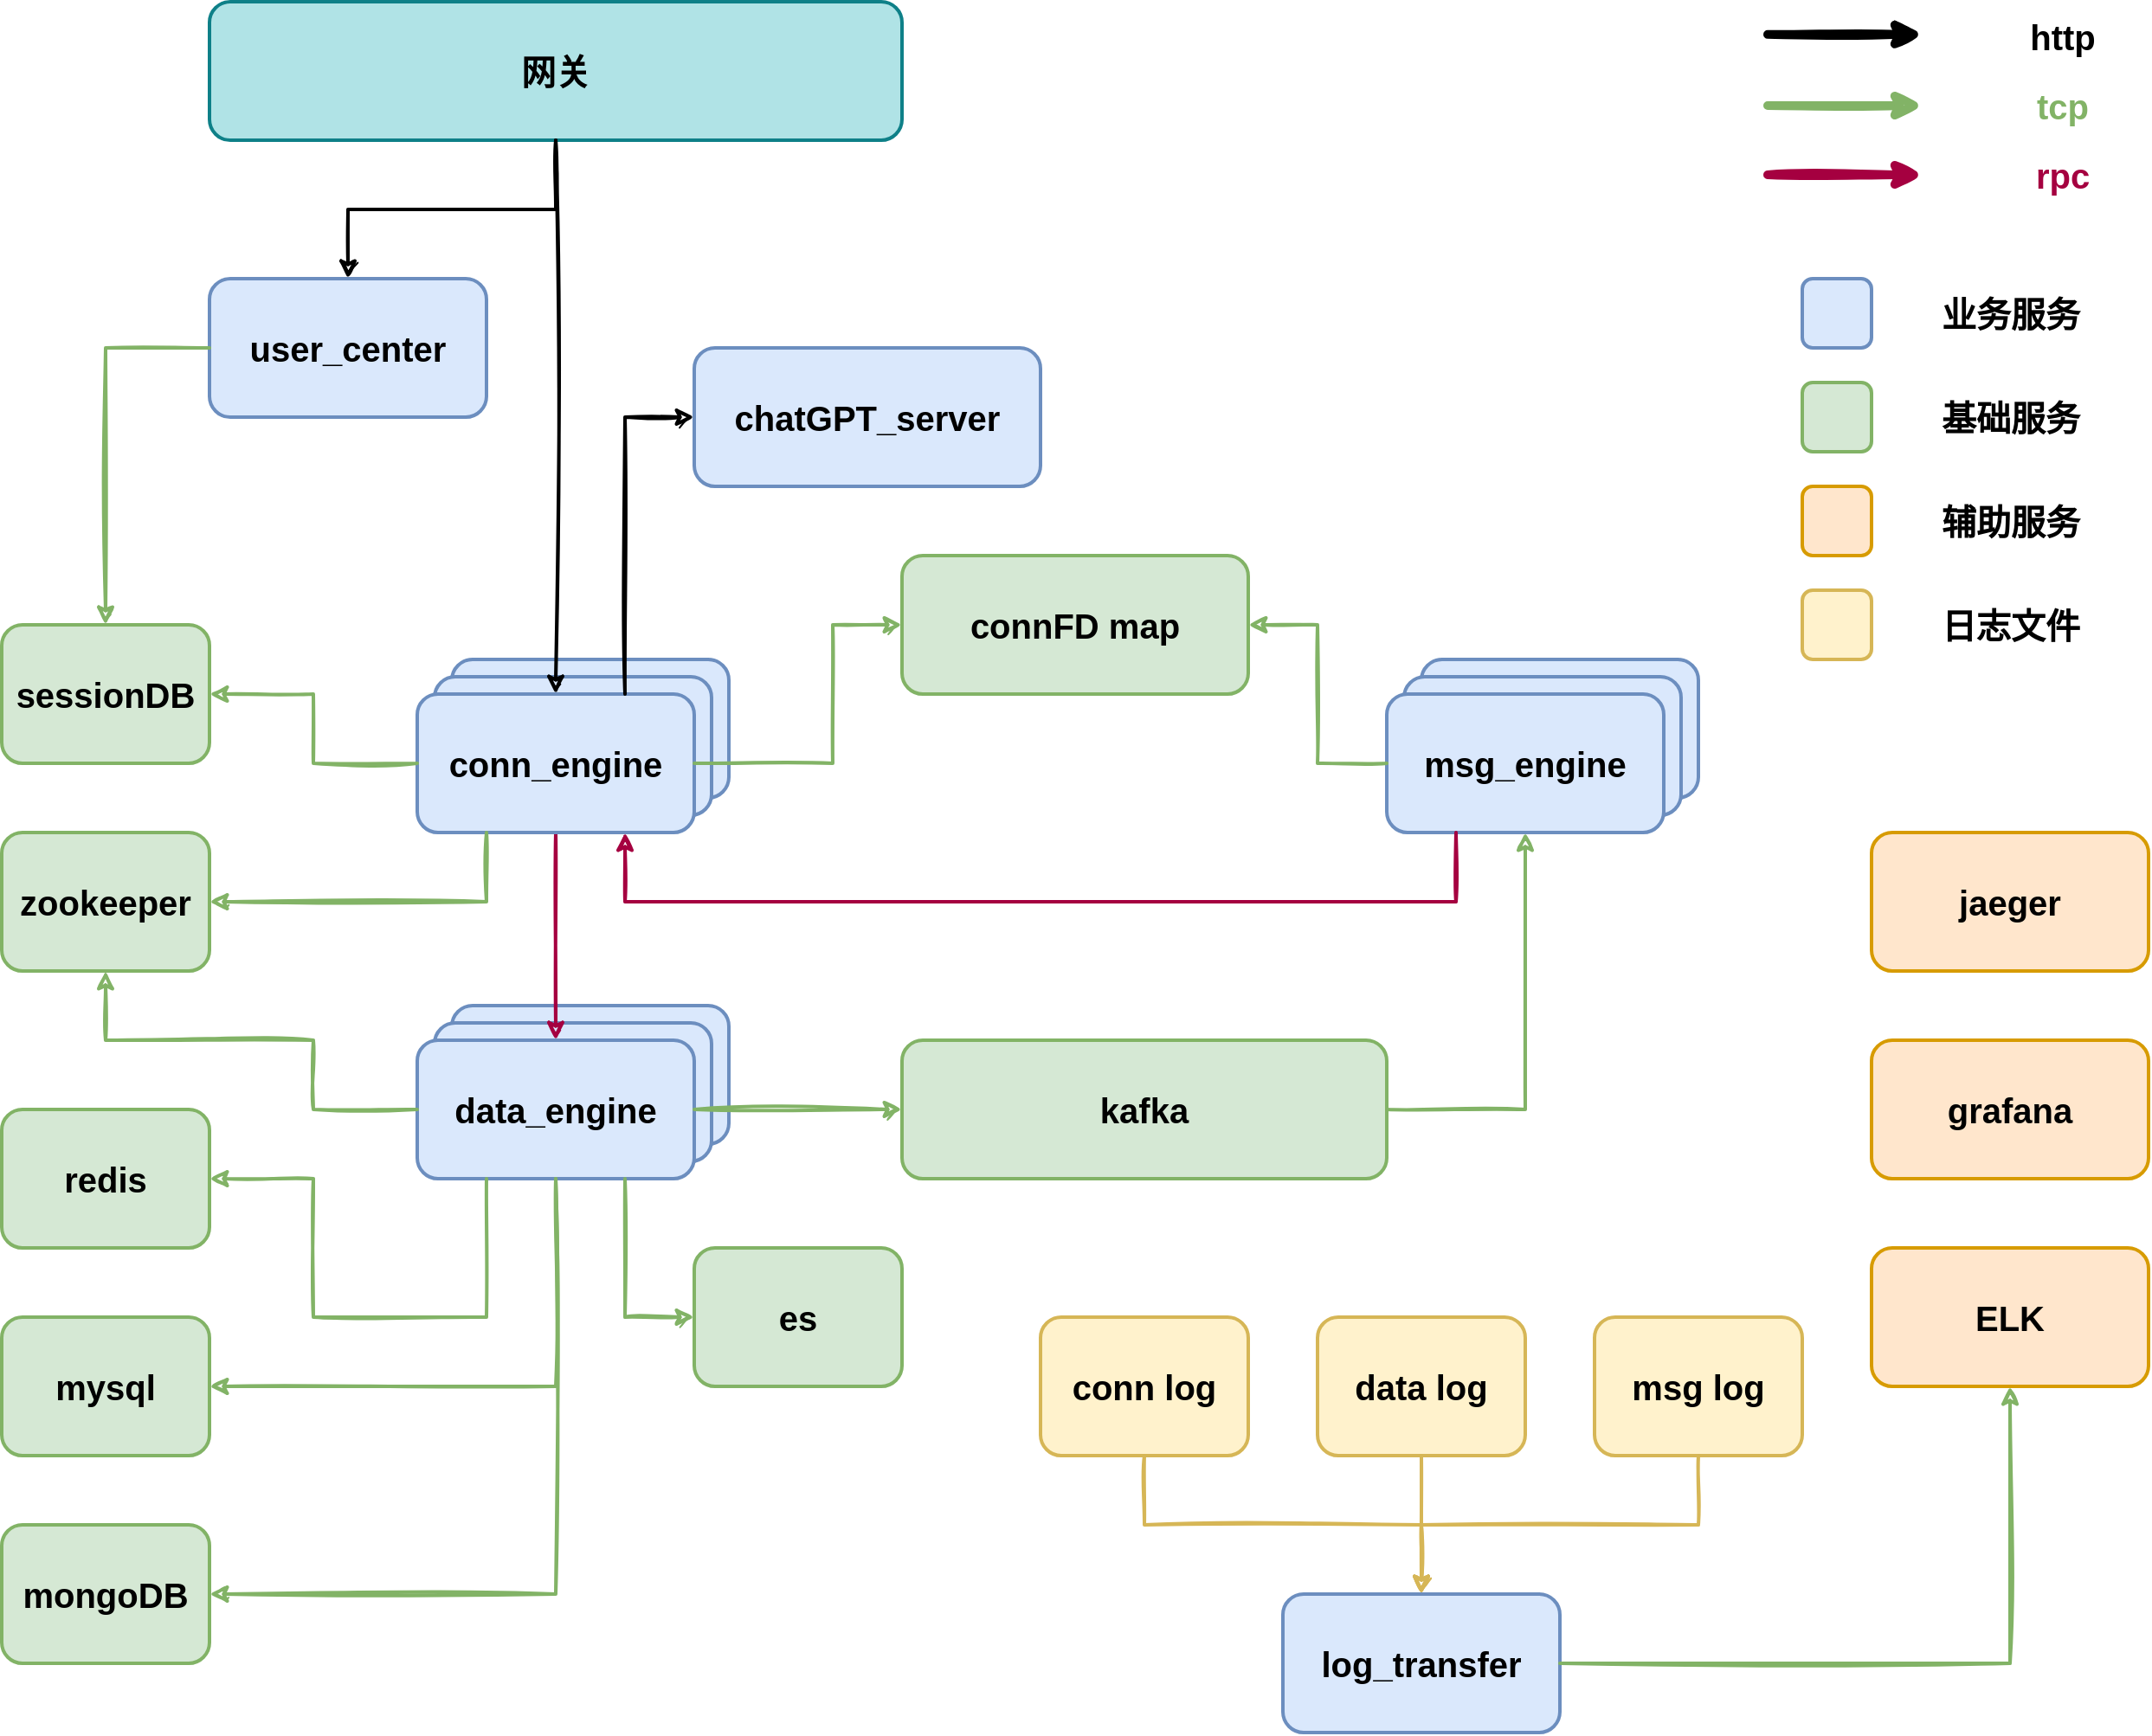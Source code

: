 <mxfile version="20.8.23" type="github">
  <diagram name="第 1 页" id="drtUxWVJf8qe9z6vCUvX">
    <mxGraphModel dx="2735" dy="2401" grid="1" gridSize="10" guides="1" tooltips="1" connect="1" arrows="1" fold="1" page="1" pageScale="1" pageWidth="827" pageHeight="1169" math="0" shadow="0">
      <root>
        <mxCell id="0" />
        <mxCell id="1" parent="0" />
        <mxCell id="sb3F21ZvVIw3IBBPBF7H-9" value="" style="rounded=1;whiteSpace=wrap;html=1;strokeWidth=2;fillWeight=4;hachureGap=8;hachureAngle=45;fillColor=#dae8fc;strokeColor=#6c8ebf;fontStyle=1;fontSize=20;" vertex="1" parent="1">
          <mxGeometry x="220" y="580" width="160" height="80" as="geometry" />
        </mxCell>
        <mxCell id="sb3F21ZvVIw3IBBPBF7H-7" value="" style="rounded=1;whiteSpace=wrap;html=1;strokeWidth=2;fillWeight=4;hachureGap=8;hachureAngle=45;fillColor=#dae8fc;strokeColor=#6c8ebf;fontStyle=1;fontSize=20;" vertex="1" parent="1">
          <mxGeometry x="210" y="590" width="160" height="80" as="geometry" />
        </mxCell>
        <mxCell id="sb3F21ZvVIw3IBBPBF7H-5" value="data_engine" style="rounded=1;whiteSpace=wrap;html=1;strokeWidth=2;fillWeight=4;hachureGap=8;hachureAngle=45;fillColor=#dae8fc;strokeColor=#6c8ebf;fontStyle=1;fontSize=20;" vertex="1" parent="1">
          <mxGeometry x="200" y="600" width="160" height="80" as="geometry" />
        </mxCell>
        <mxCell id="sb3F21ZvVIw3IBBPBF7H-10" value="" style="rounded=1;whiteSpace=wrap;html=1;strokeWidth=2;fillWeight=4;hachureGap=8;hachureAngle=45;fillColor=#dae8fc;strokeColor=#6c8ebf;fontStyle=1;fontSize=20;" vertex="1" parent="1">
          <mxGeometry x="780" y="380" width="160" height="80" as="geometry" />
        </mxCell>
        <mxCell id="sb3F21ZvVIw3IBBPBF7H-11" value="" style="rounded=1;whiteSpace=wrap;html=1;strokeWidth=2;fillWeight=4;hachureGap=8;hachureAngle=45;fillColor=#dae8fc;strokeColor=#6c8ebf;fontStyle=1;fontSize=20;" vertex="1" parent="1">
          <mxGeometry x="770" y="390" width="160" height="80" as="geometry" />
        </mxCell>
        <mxCell id="sb3F21ZvVIw3IBBPBF7H-12" value="msg_engine" style="rounded=1;whiteSpace=wrap;html=1;strokeWidth=2;fillWeight=4;hachureGap=8;hachureAngle=45;fillColor=#dae8fc;strokeColor=#6c8ebf;fontStyle=1;fontSize=20;" vertex="1" parent="1">
          <mxGeometry x="760" y="400" width="160" height="80" as="geometry" />
        </mxCell>
        <mxCell id="sb3F21ZvVIw3IBBPBF7H-15" value="redis" style="rounded=1;whiteSpace=wrap;html=1;strokeWidth=2;fillWeight=4;hachureGap=8;hachureAngle=45;fillColor=#d5e8d4;strokeColor=#82b366;fontStyle=1;fontSize=20;" vertex="1" parent="1">
          <mxGeometry x="-40" y="640" width="120" height="80" as="geometry" />
        </mxCell>
        <mxCell id="sb3F21ZvVIw3IBBPBF7H-16" value="mysql" style="rounded=1;whiteSpace=wrap;html=1;strokeWidth=2;fillWeight=4;hachureGap=8;hachureAngle=45;fillColor=#d5e8d4;strokeColor=#82b366;fontStyle=1;fontSize=20;" vertex="1" parent="1">
          <mxGeometry x="-40" y="760" width="120" height="80" as="geometry" />
        </mxCell>
        <mxCell id="sb3F21ZvVIw3IBBPBF7H-17" value="mongoDB" style="rounded=1;whiteSpace=wrap;html=1;strokeWidth=2;fillWeight=4;hachureGap=8;hachureAngle=45;fillColor=#d5e8d4;strokeColor=#82b366;fontStyle=1;fontSize=20;" vertex="1" parent="1">
          <mxGeometry x="-40" y="880" width="120" height="80" as="geometry" />
        </mxCell>
        <mxCell id="sb3F21ZvVIw3IBBPBF7H-18" value="kafka" style="rounded=1;whiteSpace=wrap;html=1;strokeWidth=2;fillWeight=4;hachureGap=8;hachureAngle=45;fillColor=#d5e8d4;strokeColor=#82b366;fontStyle=1;fontSize=20;" vertex="1" parent="1">
          <mxGeometry x="480" y="600" width="280" height="80" as="geometry" />
        </mxCell>
        <mxCell id="sb3F21ZvVIw3IBBPBF7H-19" value="zookeeper" style="rounded=1;whiteSpace=wrap;html=1;strokeWidth=2;fillWeight=4;hachureGap=8;hachureAngle=45;fillColor=#d5e8d4;strokeColor=#82b366;fontStyle=1;fontSize=20;" vertex="1" parent="1">
          <mxGeometry x="-40" y="480" width="120" height="80" as="geometry" />
        </mxCell>
        <mxCell id="sb3F21ZvVIw3IBBPBF7H-21" value="connFD map" style="rounded=1;whiteSpace=wrap;html=1;strokeWidth=2;fillWeight=4;hachureGap=8;hachureAngle=45;fillColor=#d5e8d4;strokeColor=#82b366;fontStyle=1;fontSize=20;" vertex="1" parent="1">
          <mxGeometry x="480" y="320" width="200" height="80" as="geometry" />
        </mxCell>
        <mxCell id="sb3F21ZvVIw3IBBPBF7H-22" value="网关" style="rounded=1;whiteSpace=wrap;html=1;strokeWidth=2;fillWeight=4;hachureGap=8;hachureAngle=45;fillColor=#b0e3e6;strokeColor=#0e8088;fontStyle=1;fontSize=20;" vertex="1" parent="1">
          <mxGeometry x="80" width="400" height="80" as="geometry" />
        </mxCell>
        <mxCell id="sb3F21ZvVIw3IBBPBF7H-25" value="" style="rounded=1;whiteSpace=wrap;html=1;strokeWidth=2;fillWeight=4;hachureGap=8;hachureAngle=45;fillColor=#dae8fc;strokeColor=#6c8ebf;fontStyle=1;fontSize=20;" vertex="1" parent="1">
          <mxGeometry x="220" y="380" width="160" height="80" as="geometry" />
        </mxCell>
        <mxCell id="sb3F21ZvVIw3IBBPBF7H-26" value="" style="rounded=1;whiteSpace=wrap;html=1;strokeWidth=2;fillWeight=4;hachureGap=8;hachureAngle=45;fillColor=#dae8fc;strokeColor=#6c8ebf;fontStyle=1;fontSize=20;" vertex="1" parent="1">
          <mxGeometry x="210" y="390" width="160" height="80" as="geometry" />
        </mxCell>
        <mxCell id="sb3F21ZvVIw3IBBPBF7H-31" style="edgeStyle=orthogonalEdgeStyle;rounded=0;sketch=1;orthogonalLoop=1;jettySize=auto;html=1;exitX=0.5;exitY=1;exitDx=0;exitDy=0;entryX=0.5;entryY=0;entryDx=0;entryDy=0;strokeWidth=2;fontSize=20;fillColor=#d80073;strokeColor=#A50040;" edge="1" parent="1" source="sb3F21ZvVIw3IBBPBF7H-27" target="sb3F21ZvVIw3IBBPBF7H-5">
          <mxGeometry relative="1" as="geometry" />
        </mxCell>
        <mxCell id="sb3F21ZvVIw3IBBPBF7H-27" value="conn_engine" style="rounded=1;whiteSpace=wrap;html=1;strokeWidth=2;fillWeight=4;hachureGap=8;hachureAngle=45;fillColor=#dae8fc;strokeColor=#6c8ebf;fontStyle=1;fontSize=20;" vertex="1" parent="1">
          <mxGeometry x="200" y="400" width="160" height="80" as="geometry" />
        </mxCell>
        <mxCell id="sb3F21ZvVIw3IBBPBF7H-33" style="edgeStyle=orthogonalEdgeStyle;rounded=0;sketch=1;orthogonalLoop=1;jettySize=auto;html=1;exitX=1;exitY=0.5;exitDx=0;exitDy=0;strokeWidth=2;fontSize=20;entryX=0;entryY=0.5;entryDx=0;entryDy=0;fillColor=#d5e8d4;strokeColor=#82b366;" edge="1" parent="1" source="sb3F21ZvVIw3IBBPBF7H-5" target="sb3F21ZvVIw3IBBPBF7H-18">
          <mxGeometry relative="1" as="geometry">
            <mxPoint x="810" y="180" as="sourcePoint" />
            <mxPoint x="440" y="670" as="targetPoint" />
          </mxGeometry>
        </mxCell>
        <mxCell id="sb3F21ZvVIw3IBBPBF7H-34" style="edgeStyle=orthogonalEdgeStyle;rounded=0;sketch=1;orthogonalLoop=1;jettySize=auto;html=1;exitX=1;exitY=0.5;exitDx=0;exitDy=0;entryX=0.5;entryY=1;entryDx=0;entryDy=0;strokeWidth=2;fontSize=20;fillColor=#d5e8d4;strokeColor=#82b366;" edge="1" parent="1" source="sb3F21ZvVIw3IBBPBF7H-18" target="sb3F21ZvVIw3IBBPBF7H-12">
          <mxGeometry relative="1" as="geometry">
            <mxPoint x="810" y="180" as="sourcePoint" />
            <mxPoint x="810" y="300" as="targetPoint" />
          </mxGeometry>
        </mxCell>
        <mxCell id="sb3F21ZvVIw3IBBPBF7H-35" style="edgeStyle=orthogonalEdgeStyle;rounded=0;sketch=1;orthogonalLoop=1;jettySize=auto;html=1;exitX=0;exitY=0.5;exitDx=0;exitDy=0;entryX=0.5;entryY=1;entryDx=0;entryDy=0;strokeWidth=2;fontSize=20;fillColor=#d5e8d4;strokeColor=#82b366;" edge="1" parent="1" source="sb3F21ZvVIw3IBBPBF7H-5" target="sb3F21ZvVIw3IBBPBF7H-19">
          <mxGeometry relative="1" as="geometry">
            <mxPoint x="810" y="180" as="sourcePoint" />
            <mxPoint x="80" y="560" as="targetPoint" />
            <Array as="points">
              <mxPoint x="140" y="640" />
              <mxPoint x="140" y="600" />
              <mxPoint x="20" y="600" />
            </Array>
          </mxGeometry>
        </mxCell>
        <mxCell id="sb3F21ZvVIw3IBBPBF7H-36" style="edgeStyle=orthogonalEdgeStyle;rounded=0;sketch=1;orthogonalLoop=1;jettySize=auto;html=1;exitX=0.25;exitY=1;exitDx=0;exitDy=0;entryX=1;entryY=0.5;entryDx=0;entryDy=0;strokeWidth=2;fontSize=20;fillColor=#d5e8d4;strokeColor=#82b366;" edge="1" parent="1" source="sb3F21ZvVIw3IBBPBF7H-5" target="sb3F21ZvVIw3IBBPBF7H-15">
          <mxGeometry relative="1" as="geometry">
            <mxPoint x="210" y="650" as="sourcePoint" />
            <mxPoint x="90" y="450" as="targetPoint" />
            <Array as="points">
              <mxPoint x="240" y="760" />
              <mxPoint x="140" y="760" />
              <mxPoint x="140" y="680" />
            </Array>
          </mxGeometry>
        </mxCell>
        <mxCell id="sb3F21ZvVIw3IBBPBF7H-37" style="edgeStyle=orthogonalEdgeStyle;rounded=0;sketch=1;orthogonalLoop=1;jettySize=auto;html=1;exitX=0.5;exitY=1;exitDx=0;exitDy=0;entryX=1;entryY=0.5;entryDx=0;entryDy=0;strokeWidth=2;fontSize=20;fillColor=#d5e8d4;strokeColor=#82b366;" edge="1" parent="1" source="sb3F21ZvVIw3IBBPBF7H-5" target="sb3F21ZvVIw3IBBPBF7H-16">
          <mxGeometry relative="1" as="geometry">
            <mxPoint x="220" y="660" as="sourcePoint" />
            <mxPoint x="90" y="570" as="targetPoint" />
            <Array as="points">
              <mxPoint x="280" y="800" />
            </Array>
          </mxGeometry>
        </mxCell>
        <mxCell id="sb3F21ZvVIw3IBBPBF7H-38" style="edgeStyle=orthogonalEdgeStyle;rounded=0;sketch=1;orthogonalLoop=1;jettySize=auto;html=1;exitX=0.5;exitY=1;exitDx=0;exitDy=0;entryX=1;entryY=0.5;entryDx=0;entryDy=0;strokeWidth=2;fontSize=20;fillColor=#d5e8d4;strokeColor=#82b366;" edge="1" parent="1" source="sb3F21ZvVIw3IBBPBF7H-5" target="sb3F21ZvVIw3IBBPBF7H-17">
          <mxGeometry relative="1" as="geometry">
            <mxPoint x="230" y="670" as="sourcePoint" />
            <mxPoint x="90" y="690" as="targetPoint" />
          </mxGeometry>
        </mxCell>
        <mxCell id="sb3F21ZvVIw3IBBPBF7H-39" style="edgeStyle=orthogonalEdgeStyle;rounded=0;sketch=1;orthogonalLoop=1;jettySize=auto;html=1;exitX=0.5;exitY=1;exitDx=0;exitDy=0;entryX=0.5;entryY=0;entryDx=0;entryDy=0;strokeWidth=2;fontSize=20;" edge="1" parent="1" source="sb3F21ZvVIw3IBBPBF7H-22" target="sb3F21ZvVIw3IBBPBF7H-27">
          <mxGeometry relative="1" as="geometry">
            <mxPoint x="810" y="180" as="sourcePoint" />
            <mxPoint x="810" y="300" as="targetPoint" />
          </mxGeometry>
        </mxCell>
        <mxCell id="sb3F21ZvVIw3IBBPBF7H-40" style="edgeStyle=orthogonalEdgeStyle;rounded=0;sketch=1;orthogonalLoop=1;jettySize=auto;html=1;exitX=0;exitY=0.5;exitDx=0;exitDy=0;entryX=1;entryY=0.5;entryDx=0;entryDy=0;strokeWidth=2;fontSize=20;fillColor=#d5e8d4;strokeColor=#82b366;" edge="1" parent="1" source="sb3F21ZvVIw3IBBPBF7H-12" target="sb3F21ZvVIw3IBBPBF7H-21">
          <mxGeometry relative="1" as="geometry">
            <mxPoint x="810" y="180" as="sourcePoint" />
            <mxPoint x="810" y="300" as="targetPoint" />
          </mxGeometry>
        </mxCell>
        <mxCell id="sb3F21ZvVIw3IBBPBF7H-41" style="edgeStyle=orthogonalEdgeStyle;rounded=0;sketch=1;orthogonalLoop=1;jettySize=auto;html=1;exitX=1;exitY=0.5;exitDx=0;exitDy=0;entryX=0;entryY=0.5;entryDx=0;entryDy=0;strokeWidth=2;fontSize=20;fillColor=#d5e8d4;strokeColor=#82b366;" edge="1" parent="1" source="sb3F21ZvVIw3IBBPBF7H-27" target="sb3F21ZvVIw3IBBPBF7H-21">
          <mxGeometry relative="1" as="geometry">
            <mxPoint x="770" y="450" as="sourcePoint" />
            <mxPoint x="690" y="330" as="targetPoint" />
            <Array as="points">
              <mxPoint x="440" y="440" />
              <mxPoint x="440" y="360" />
            </Array>
          </mxGeometry>
        </mxCell>
        <mxCell id="sb3F21ZvVIw3IBBPBF7H-42" style="edgeStyle=orthogonalEdgeStyle;rounded=0;sketch=1;orthogonalLoop=1;jettySize=auto;html=1;exitX=0.25;exitY=1;exitDx=0;exitDy=0;entryX=0.75;entryY=1;entryDx=0;entryDy=0;strokeWidth=2;fontSize=20;fillColor=#d80073;strokeColor=#A50040;" edge="1" parent="1" source="sb3F21ZvVIw3IBBPBF7H-12" target="sb3F21ZvVIw3IBBPBF7H-27">
          <mxGeometry relative="1" as="geometry">
            <mxPoint x="810" y="180" as="sourcePoint" />
            <mxPoint x="810" y="300" as="targetPoint" />
            <Array as="points">
              <mxPoint x="800" y="520" />
              <mxPoint x="320" y="520" />
            </Array>
          </mxGeometry>
        </mxCell>
        <mxCell id="sb3F21ZvVIw3IBBPBF7H-43" style="edgeStyle=orthogonalEdgeStyle;rounded=0;sketch=1;orthogonalLoop=1;jettySize=auto;html=1;exitX=0.25;exitY=1;exitDx=0;exitDy=0;entryX=1;entryY=0.5;entryDx=0;entryDy=0;strokeWidth=2;fontSize=20;fillColor=#d5e8d4;strokeColor=#82b366;" edge="1" parent="1" source="sb3F21ZvVIw3IBBPBF7H-27" target="sb3F21ZvVIw3IBBPBF7H-19">
          <mxGeometry relative="1" as="geometry">
            <mxPoint x="810" y="180" as="sourcePoint" />
            <mxPoint x="810" y="300" as="targetPoint" />
            <Array as="points">
              <mxPoint x="240" y="520" />
            </Array>
          </mxGeometry>
        </mxCell>
        <mxCell id="sb3F21ZvVIw3IBBPBF7H-45" value="es" style="rounded=1;whiteSpace=wrap;html=1;strokeWidth=2;fillWeight=4;hachureGap=8;hachureAngle=45;fillColor=#d5e8d4;strokeColor=#82b366;fontStyle=1;fontSize=20;" vertex="1" parent="1">
          <mxGeometry x="360" y="720" width="120" height="80" as="geometry" />
        </mxCell>
        <mxCell id="sb3F21ZvVIw3IBBPBF7H-46" style="edgeStyle=orthogonalEdgeStyle;rounded=0;sketch=1;orthogonalLoop=1;jettySize=auto;html=1;exitX=0.75;exitY=1;exitDx=0;exitDy=0;entryX=0;entryY=0.5;entryDx=0;entryDy=0;strokeWidth=2;fontSize=20;fillColor=#d5e8d4;strokeColor=#82b366;" edge="1" parent="1" source="sb3F21ZvVIw3IBBPBF7H-5" target="sb3F21ZvVIw3IBBPBF7H-45">
          <mxGeometry relative="1" as="geometry">
            <mxPoint x="290" y="690" as="sourcePoint" />
            <mxPoint x="90" y="930" as="targetPoint" />
          </mxGeometry>
        </mxCell>
        <mxCell id="sb3F21ZvVIw3IBBPBF7H-47" value="conn log" style="rounded=1;whiteSpace=wrap;html=1;strokeWidth=2;fillWeight=4;hachureGap=8;hachureAngle=45;fillColor=#fff2cc;strokeColor=#d6b656;fontStyle=1;fontSize=20;" vertex="1" parent="1">
          <mxGeometry x="560" y="760" width="120" height="80" as="geometry" />
        </mxCell>
        <mxCell id="sb3F21ZvVIw3IBBPBF7H-48" value="data log" style="rounded=1;whiteSpace=wrap;html=1;strokeWidth=2;fillWeight=4;hachureGap=8;hachureAngle=45;fillColor=#fff2cc;strokeColor=#d6b656;fontStyle=1;fontSize=20;" vertex="1" parent="1">
          <mxGeometry x="720" y="760" width="120" height="80" as="geometry" />
        </mxCell>
        <mxCell id="sb3F21ZvVIw3IBBPBF7H-49" value="msg log" style="rounded=1;whiteSpace=wrap;html=1;strokeWidth=2;fillWeight=4;hachureGap=8;hachureAngle=45;fillColor=#fff2cc;strokeColor=#d6b656;fontStyle=1;fontSize=20;" vertex="1" parent="1">
          <mxGeometry x="880" y="760" width="120" height="80" as="geometry" />
        </mxCell>
        <mxCell id="sb3F21ZvVIw3IBBPBF7H-50" value="log_transfer" style="rounded=1;whiteSpace=wrap;html=1;strokeWidth=2;fillWeight=4;hachureGap=8;hachureAngle=45;fillColor=#dae8fc;strokeColor=#6c8ebf;fontStyle=1;fontSize=20;" vertex="1" parent="1">
          <mxGeometry x="700" y="920" width="160" height="80" as="geometry" />
        </mxCell>
        <mxCell id="sb3F21ZvVIw3IBBPBF7H-51" style="edgeStyle=orthogonalEdgeStyle;rounded=0;sketch=1;orthogonalLoop=1;jettySize=auto;html=1;exitX=0.5;exitY=1;exitDx=0;exitDy=0;entryX=0.5;entryY=0;entryDx=0;entryDy=0;strokeWidth=2;fontSize=20;fillColor=#fff2cc;strokeColor=#d6b656;" edge="1" parent="1" source="sb3F21ZvVIw3IBBPBF7H-47" target="sb3F21ZvVIw3IBBPBF7H-50">
          <mxGeometry relative="1" as="geometry">
            <mxPoint x="900" y="520" as="sourcePoint" />
            <mxPoint x="900" y="640" as="targetPoint" />
            <Array as="points">
              <mxPoint x="620" y="880" />
              <mxPoint x="780" y="880" />
            </Array>
          </mxGeometry>
        </mxCell>
        <mxCell id="sb3F21ZvVIw3IBBPBF7H-53" style="edgeStyle=orthogonalEdgeStyle;rounded=0;sketch=1;orthogonalLoop=1;jettySize=auto;html=1;exitX=0.5;exitY=1;exitDx=0;exitDy=0;entryX=0.5;entryY=0;entryDx=0;entryDy=0;strokeWidth=2;fontSize=20;fillColor=#fff2cc;strokeColor=#d6b656;" edge="1" parent="1" source="sb3F21ZvVIw3IBBPBF7H-48" target="sb3F21ZvVIw3IBBPBF7H-50">
          <mxGeometry relative="1" as="geometry">
            <mxPoint x="630" y="850" as="sourcePoint" />
            <mxPoint x="780" y="990" as="targetPoint" />
          </mxGeometry>
        </mxCell>
        <mxCell id="sb3F21ZvVIw3IBBPBF7H-54" style="edgeStyle=orthogonalEdgeStyle;rounded=0;sketch=1;orthogonalLoop=1;jettySize=auto;html=1;exitX=0.5;exitY=1;exitDx=0;exitDy=0;strokeWidth=2;fontSize=20;entryX=0.5;entryY=0;entryDx=0;entryDy=0;fillColor=#fff2cc;strokeColor=#d6b656;" edge="1" parent="1" source="sb3F21ZvVIw3IBBPBF7H-49" target="sb3F21ZvVIw3IBBPBF7H-50">
          <mxGeometry relative="1" as="geometry">
            <mxPoint x="630" y="850" as="sourcePoint" />
            <mxPoint x="890" y="950" as="targetPoint" />
            <Array as="points">
              <mxPoint x="940" y="880" />
              <mxPoint x="780" y="880" />
            </Array>
          </mxGeometry>
        </mxCell>
        <mxCell id="sb3F21ZvVIw3IBBPBF7H-56" value="chatGPT_server" style="rounded=1;whiteSpace=wrap;html=1;strokeWidth=2;fillWeight=4;hachureGap=8;hachureAngle=45;fillColor=#dae8fc;strokeColor=#6c8ebf;fontStyle=1;fontSize=20;" vertex="1" parent="1">
          <mxGeometry x="360" y="200" width="200" height="80" as="geometry" />
        </mxCell>
        <mxCell id="sb3F21ZvVIw3IBBPBF7H-58" value="user_center" style="rounded=1;whiteSpace=wrap;html=1;strokeWidth=2;fillWeight=4;hachureGap=8;hachureAngle=45;fillColor=#dae8fc;strokeColor=#6c8ebf;fontStyle=1;fontSize=20;" vertex="1" parent="1">
          <mxGeometry x="80" y="160" width="160" height="80" as="geometry" />
        </mxCell>
        <mxCell id="sb3F21ZvVIw3IBBPBF7H-59" style="edgeStyle=orthogonalEdgeStyle;rounded=0;sketch=1;orthogonalLoop=1;jettySize=auto;html=1;exitX=0.5;exitY=1;exitDx=0;exitDy=0;strokeWidth=2;fontSize=20;" edge="1" parent="1" source="sb3F21ZvVIw3IBBPBF7H-22" target="sb3F21ZvVIw3IBBPBF7H-58">
          <mxGeometry relative="1" as="geometry">
            <mxPoint x="470" y="60" as="sourcePoint" />
            <mxPoint x="470" y="300" as="targetPoint" />
          </mxGeometry>
        </mxCell>
        <mxCell id="sb3F21ZvVIw3IBBPBF7H-60" value="sessionDB" style="rounded=1;whiteSpace=wrap;html=1;strokeWidth=2;fillWeight=4;hachureGap=8;hachureAngle=45;fillColor=#d5e8d4;strokeColor=#82b366;fontStyle=1;fontSize=20;" vertex="1" parent="1">
          <mxGeometry x="-40" y="360" width="120" height="80" as="geometry" />
        </mxCell>
        <mxCell id="sb3F21ZvVIw3IBBPBF7H-61" style="edgeStyle=orthogonalEdgeStyle;rounded=0;sketch=1;orthogonalLoop=1;jettySize=auto;html=1;exitX=0;exitY=0.5;exitDx=0;exitDy=0;entryX=0.5;entryY=0;entryDx=0;entryDy=0;strokeWidth=2;fontSize=20;fillColor=#d5e8d4;strokeColor=#82b366;" edge="1" parent="1" source="sb3F21ZvVIw3IBBPBF7H-58" target="sb3F21ZvVIw3IBBPBF7H-60">
          <mxGeometry relative="1" as="geometry">
            <mxPoint x="810" y="180" as="sourcePoint" />
            <mxPoint x="810" y="300" as="targetPoint" />
            <Array as="points">
              <mxPoint x="20" y="200" />
            </Array>
          </mxGeometry>
        </mxCell>
        <mxCell id="sb3F21ZvVIw3IBBPBF7H-63" style="edgeStyle=orthogonalEdgeStyle;rounded=0;sketch=1;orthogonalLoop=1;jettySize=auto;html=1;exitX=0;exitY=0.5;exitDx=0;exitDy=0;entryX=1;entryY=0.5;entryDx=0;entryDy=0;strokeWidth=2;fontSize=20;fillColor=#d5e8d4;strokeColor=#82b366;" edge="1" parent="1" source="sb3F21ZvVIw3IBBPBF7H-27" target="sb3F21ZvVIw3IBBPBF7H-60">
          <mxGeometry relative="1" as="geometry">
            <mxPoint x="90" y="210" as="sourcePoint" />
            <mxPoint x="30" y="290" as="targetPoint" />
            <Array as="points">
              <mxPoint x="140" y="440" />
              <mxPoint x="140" y="400" />
            </Array>
          </mxGeometry>
        </mxCell>
        <mxCell id="sb3F21ZvVIw3IBBPBF7H-64" style="edgeStyle=orthogonalEdgeStyle;rounded=0;sketch=1;orthogonalLoop=1;jettySize=auto;html=1;exitX=0.75;exitY=0;exitDx=0;exitDy=0;entryX=0;entryY=0.5;entryDx=0;entryDy=0;strokeWidth=2;fontSize=20;" edge="1" parent="1" source="sb3F21ZvVIw3IBBPBF7H-27" target="sb3F21ZvVIw3IBBPBF7H-56">
          <mxGeometry relative="1" as="geometry">
            <mxPoint x="849.09" y="-60" as="sourcePoint" />
            <mxPoint x="849.09" y="260" as="targetPoint" />
          </mxGeometry>
        </mxCell>
        <mxCell id="sb3F21ZvVIw3IBBPBF7H-66" value="grafana" style="rounded=1;whiteSpace=wrap;html=1;strokeWidth=2;fillWeight=4;hachureGap=8;hachureAngle=45;fillColor=#ffe6cc;strokeColor=#d79b00;fontStyle=1;fontSize=20;" vertex="1" parent="1">
          <mxGeometry x="1040" y="600" width="160" height="80" as="geometry" />
        </mxCell>
        <mxCell id="sb3F21ZvVIw3IBBPBF7H-67" value="ELK" style="rounded=1;whiteSpace=wrap;html=1;strokeWidth=2;fillWeight=4;hachureGap=8;hachureAngle=45;fillColor=#ffe6cc;strokeColor=#d79b00;fontStyle=1;fontSize=20;" vertex="1" parent="1">
          <mxGeometry x="1040" y="720" width="160" height="80" as="geometry" />
        </mxCell>
        <mxCell id="sb3F21ZvVIw3IBBPBF7H-68" value="jaeger" style="rounded=1;whiteSpace=wrap;html=1;strokeWidth=2;fillWeight=4;hachureGap=8;hachureAngle=45;fillColor=#ffe6cc;strokeColor=#d79b00;fontStyle=1;fontSize=20;" vertex="1" parent="1">
          <mxGeometry x="1040" y="480" width="160" height="80" as="geometry" />
        </mxCell>
        <mxCell id="sb3F21ZvVIw3IBBPBF7H-69" value="" style="endArrow=classic;html=1;rounded=0;sketch=1;strokeWidth=2;fontSize=20;exitX=1;exitY=0.5;exitDx=0;exitDy=0;entryX=0.5;entryY=1;entryDx=0;entryDy=0;fillColor=#d5e8d4;strokeColor=#82b366;" edge="1" parent="1" source="sb3F21ZvVIw3IBBPBF7H-50" target="sb3F21ZvVIw3IBBPBF7H-67">
          <mxGeometry width="50" height="50" relative="1" as="geometry">
            <mxPoint x="1120" y="1010" as="sourcePoint" />
            <mxPoint x="1170" y="960" as="targetPoint" />
            <Array as="points">
              <mxPoint x="1120" y="960" />
            </Array>
          </mxGeometry>
        </mxCell>
        <mxCell id="sb3F21ZvVIw3IBBPBF7H-70" style="edgeStyle=orthogonalEdgeStyle;rounded=0;sketch=1;orthogonalLoop=1;jettySize=auto;html=1;exitX=1;exitY=0.5;exitDx=0;exitDy=0;strokeWidth=5;fontSize=20;fillColor=#d5e8d4;strokeColor=#000000;" edge="1" parent="1">
          <mxGeometry relative="1" as="geometry">
            <mxPoint x="980" y="18.89" as="sourcePoint" />
            <mxPoint x="1070" y="18.89" as="targetPoint" />
          </mxGeometry>
        </mxCell>
        <mxCell id="sb3F21ZvVIw3IBBPBF7H-71" style="edgeStyle=orthogonalEdgeStyle;rounded=0;sketch=1;orthogonalLoop=1;jettySize=auto;html=1;exitX=1;exitY=0.5;exitDx=0;exitDy=0;strokeWidth=5;fontSize=20;fillColor=#d5e8d4;strokeColor=#82b366;" edge="1" parent="1">
          <mxGeometry relative="1" as="geometry">
            <mxPoint x="980" y="60.0" as="sourcePoint" />
            <mxPoint x="1070" y="60.0" as="targetPoint" />
          </mxGeometry>
        </mxCell>
        <mxCell id="sb3F21ZvVIw3IBBPBF7H-72" style="edgeStyle=orthogonalEdgeStyle;rounded=0;sketch=1;orthogonalLoop=1;jettySize=auto;html=1;exitX=1;exitY=0.5;exitDx=0;exitDy=0;strokeWidth=5;fontSize=20;fillColor=#d80073;strokeColor=#A50040;" edge="1" parent="1">
          <mxGeometry relative="1" as="geometry">
            <mxPoint x="980" y="100.0" as="sourcePoint" />
            <mxPoint x="1070" y="100.0" as="targetPoint" />
          </mxGeometry>
        </mxCell>
        <mxCell id="sb3F21ZvVIw3IBBPBF7H-73" value="http" style="text;strokeColor=none;fillColor=none;html=1;fontSize=20;fontStyle=1;verticalAlign=middle;align=center;" vertex="1" parent="1">
          <mxGeometry x="1100" width="100" height="40" as="geometry" />
        </mxCell>
        <mxCell id="sb3F21ZvVIw3IBBPBF7H-74" value="tcp" style="text;strokeColor=none;fillColor=none;html=1;fontSize=20;fontStyle=1;verticalAlign=middle;align=center;fontColor=#82B366;" vertex="1" parent="1">
          <mxGeometry x="1100" y="40" width="100" height="40" as="geometry" />
        </mxCell>
        <mxCell id="sb3F21ZvVIw3IBBPBF7H-75" value="rpc" style="text;strokeColor=none;fillColor=none;html=1;fontSize=20;fontStyle=1;verticalAlign=middle;align=center;fontColor=#A50040;" vertex="1" parent="1">
          <mxGeometry x="1100" y="80" width="100" height="40" as="geometry" />
        </mxCell>
        <mxCell id="sb3F21ZvVIw3IBBPBF7H-76" value="" style="rounded=1;whiteSpace=wrap;html=1;strokeWidth=2;fillWeight=4;hachureGap=8;hachureAngle=45;fillColor=#ffe6cc;strokeColor=#d79b00;fontStyle=1;fontSize=20;" vertex="1" parent="1">
          <mxGeometry x="1000" y="280" width="40" height="40" as="geometry" />
        </mxCell>
        <mxCell id="sb3F21ZvVIw3IBBPBF7H-78" value="" style="rounded=1;whiteSpace=wrap;html=1;strokeWidth=2;fillWeight=4;hachureGap=8;hachureAngle=45;fillColor=#dae8fc;strokeColor=#6c8ebf;fontStyle=1;fontSize=20;" vertex="1" parent="1">
          <mxGeometry x="1000" y="160" width="40" height="40" as="geometry" />
        </mxCell>
        <mxCell id="sb3F21ZvVIw3IBBPBF7H-79" value="" style="rounded=1;whiteSpace=wrap;html=1;strokeWidth=2;fillWeight=4;hachureGap=8;hachureAngle=45;fillColor=#d5e8d4;strokeColor=#82b366;fontStyle=1;fontSize=20;" vertex="1" parent="1">
          <mxGeometry x="1000" y="220" width="40" height="40" as="geometry" />
        </mxCell>
        <mxCell id="sb3F21ZvVIw3IBBPBF7H-82" value="业务服务" style="text;strokeColor=none;fillColor=none;html=1;fontSize=20;fontStyle=1;verticalAlign=middle;align=center;" vertex="1" parent="1">
          <mxGeometry x="1040" y="160" width="160" height="40" as="geometry" />
        </mxCell>
        <mxCell id="sb3F21ZvVIw3IBBPBF7H-83" value="基础服务" style="text;strokeColor=none;fillColor=none;html=1;fontSize=20;fontStyle=1;verticalAlign=middle;align=center;" vertex="1" parent="1">
          <mxGeometry x="1040" y="220" width="160" height="40" as="geometry" />
        </mxCell>
        <mxCell id="sb3F21ZvVIw3IBBPBF7H-85" value="" style="rounded=1;whiteSpace=wrap;html=1;strokeWidth=2;fillWeight=4;hachureGap=8;hachureAngle=45;fillColor=#fff2cc;strokeColor=#d6b656;fontStyle=1;fontSize=20;" vertex="1" parent="1">
          <mxGeometry x="1000" y="340" width="40" height="40" as="geometry" />
        </mxCell>
        <mxCell id="sb3F21ZvVIw3IBBPBF7H-86" value="辅助服务" style="text;strokeColor=none;fillColor=none;html=1;fontSize=20;fontStyle=1;verticalAlign=middle;align=center;" vertex="1" parent="1">
          <mxGeometry x="1040" y="280" width="160" height="40" as="geometry" />
        </mxCell>
        <mxCell id="sb3F21ZvVIw3IBBPBF7H-87" value="日志文件" style="text;strokeColor=none;fillColor=none;html=1;fontSize=20;fontStyle=1;verticalAlign=middle;align=center;" vertex="1" parent="1">
          <mxGeometry x="1040" y="340" width="160" height="40" as="geometry" />
        </mxCell>
      </root>
    </mxGraphModel>
  </diagram>
</mxfile>

